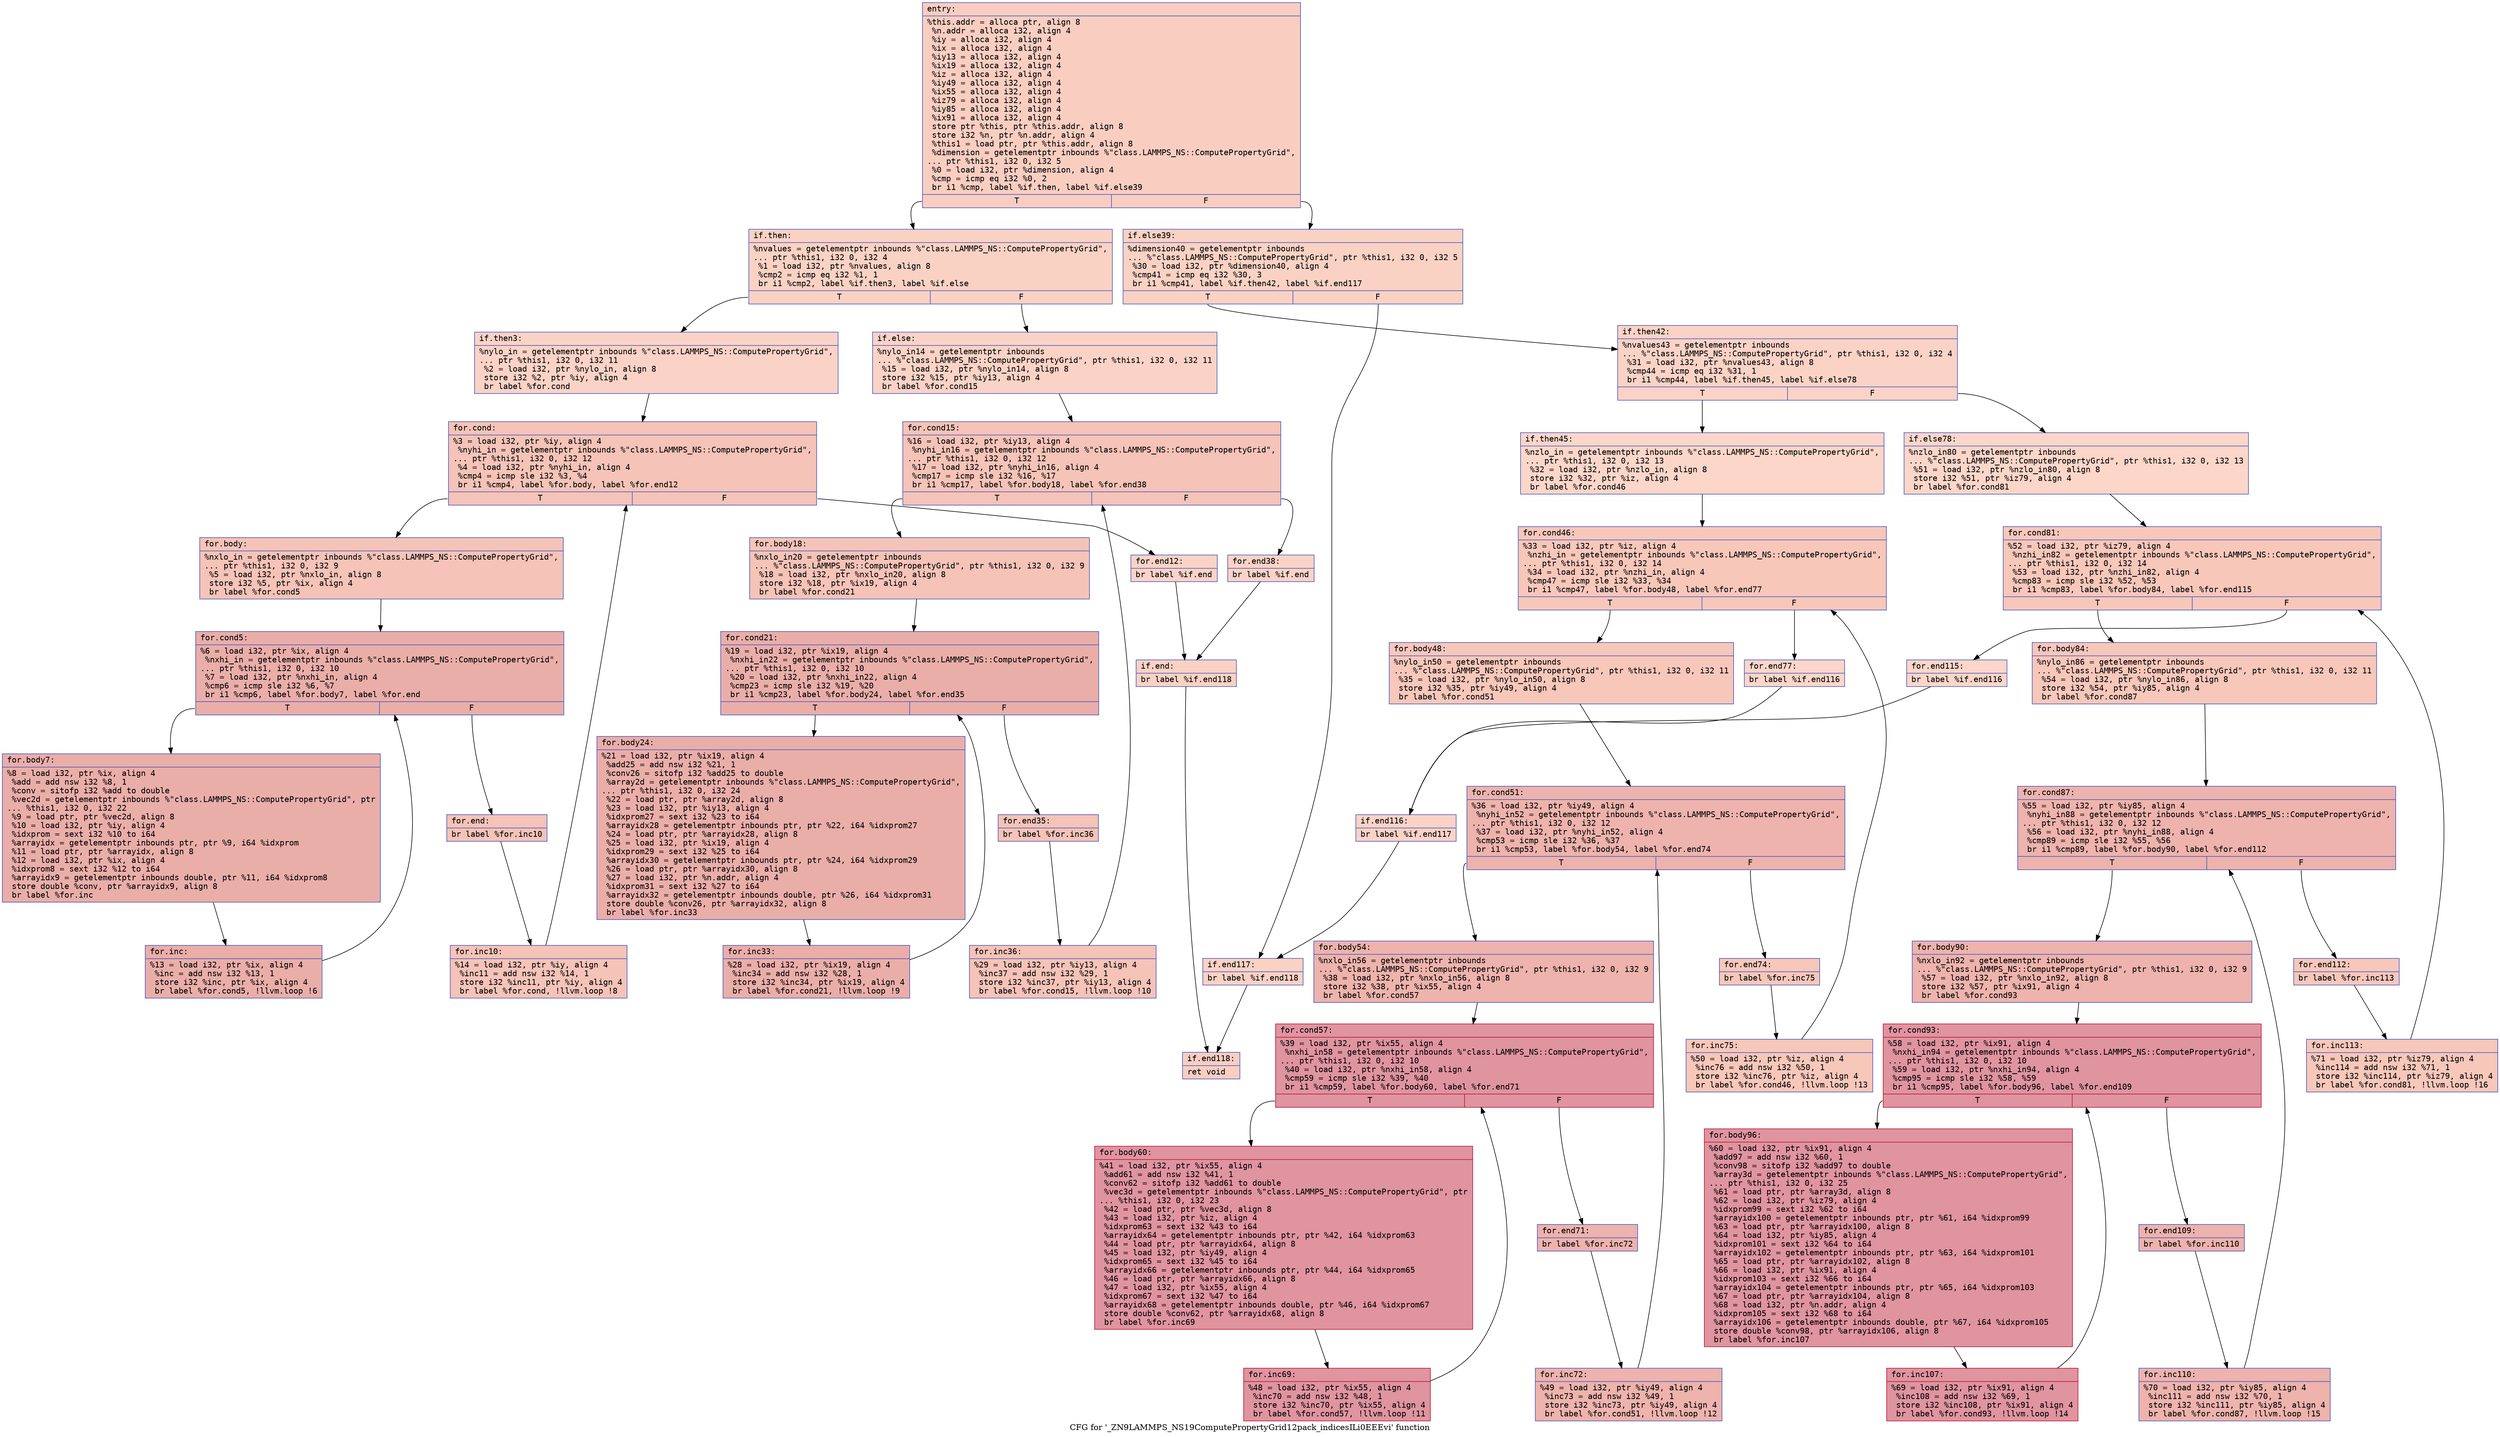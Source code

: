 digraph "CFG for '_ZN9LAMMPS_NS19ComputePropertyGrid12pack_indicesILi0EEEvi' function" {
	label="CFG for '_ZN9LAMMPS_NS19ComputePropertyGrid12pack_indicesILi0EEEvi' function";

	Node0x559142a86af0 [shape=record,color="#3d50c3ff", style=filled, fillcolor="#f2907270" fontname="Courier",label="{entry:\l|  %this.addr = alloca ptr, align 8\l  %n.addr = alloca i32, align 4\l  %iy = alloca i32, align 4\l  %ix = alloca i32, align 4\l  %iy13 = alloca i32, align 4\l  %ix19 = alloca i32, align 4\l  %iz = alloca i32, align 4\l  %iy49 = alloca i32, align 4\l  %ix55 = alloca i32, align 4\l  %iz79 = alloca i32, align 4\l  %iy85 = alloca i32, align 4\l  %ix91 = alloca i32, align 4\l  store ptr %this, ptr %this.addr, align 8\l  store i32 %n, ptr %n.addr, align 4\l  %this1 = load ptr, ptr %this.addr, align 8\l  %dimension = getelementptr inbounds %\"class.LAMMPS_NS::ComputePropertyGrid\",\l... ptr %this1, i32 0, i32 5\l  %0 = load i32, ptr %dimension, align 4\l  %cmp = icmp eq i32 %0, 2\l  br i1 %cmp, label %if.then, label %if.else39\l|{<s0>T|<s1>F}}"];
	Node0x559142a86af0:s0 -> Node0x559142a86b60[tooltip="entry -> if.then\nProbability 50.00%" ];
	Node0x559142a86af0:s1 -> Node0x559142a8d300[tooltip="entry -> if.else39\nProbability 50.00%" ];
	Node0x559142a86b60 [shape=record,color="#3d50c3ff", style=filled, fillcolor="#f4987a70" fontname="Courier",label="{if.then:\l|  %nvalues = getelementptr inbounds %\"class.LAMMPS_NS::ComputePropertyGrid\",\l... ptr %this1, i32 0, i32 4\l  %1 = load i32, ptr %nvalues, align 8\l  %cmp2 = icmp eq i32 %1, 1\l  br i1 %cmp2, label %if.then3, label %if.else\l|{<s0>T|<s1>F}}"];
	Node0x559142a86b60:s0 -> Node0x559142a8d640[tooltip="if.then -> if.then3\nProbability 50.00%" ];
	Node0x559142a86b60:s1 -> Node0x559142a8d6c0[tooltip="if.then -> if.else\nProbability 50.00%" ];
	Node0x559142a8d640 [shape=record,color="#3d50c3ff", style=filled, fillcolor="#f59c7d70" fontname="Courier",label="{if.then3:\l|  %nylo_in = getelementptr inbounds %\"class.LAMMPS_NS::ComputePropertyGrid\",\l... ptr %this1, i32 0, i32 11\l  %2 = load i32, ptr %nylo_in, align 8\l  store i32 %2, ptr %iy, align 4\l  br label %for.cond\l}"];
	Node0x559142a8d640 -> Node0x559142a8cd20[tooltip="if.then3 -> for.cond\nProbability 100.00%" ];
	Node0x559142a8cd20 [shape=record,color="#3d50c3ff", style=filled, fillcolor="#e8765c70" fontname="Courier",label="{for.cond:\l|  %3 = load i32, ptr %iy, align 4\l  %nyhi_in = getelementptr inbounds %\"class.LAMMPS_NS::ComputePropertyGrid\",\l... ptr %this1, i32 0, i32 12\l  %4 = load i32, ptr %nyhi_in, align 4\l  %cmp4 = icmp sle i32 %3, %4\l  br i1 %cmp4, label %for.body, label %for.end12\l|{<s0>T|<s1>F}}"];
	Node0x559142a8cd20:s0 -> Node0x559142a8dee0[tooltip="for.cond -> for.body\nProbability 96.88%" ];
	Node0x559142a8cd20:s1 -> Node0x559142a8df60[tooltip="for.cond -> for.end12\nProbability 3.12%" ];
	Node0x559142a8dee0 [shape=record,color="#3d50c3ff", style=filled, fillcolor="#e8765c70" fontname="Courier",label="{for.body:\l|  %nxlo_in = getelementptr inbounds %\"class.LAMMPS_NS::ComputePropertyGrid\",\l... ptr %this1, i32 0, i32 9\l  %5 = load i32, ptr %nxlo_in, align 8\l  store i32 %5, ptr %ix, align 4\l  br label %for.cond5\l}"];
	Node0x559142a8dee0 -> Node0x559142a8e290[tooltip="for.body -> for.cond5\nProbability 100.00%" ];
	Node0x559142a8e290 [shape=record,color="#3d50c3ff", style=filled, fillcolor="#d0473d70" fontname="Courier",label="{for.cond5:\l|  %6 = load i32, ptr %ix, align 4\l  %nxhi_in = getelementptr inbounds %\"class.LAMMPS_NS::ComputePropertyGrid\",\l... ptr %this1, i32 0, i32 10\l  %7 = load i32, ptr %nxhi_in, align 4\l  %cmp6 = icmp sle i32 %6, %7\l  br i1 %cmp6, label %for.body7, label %for.end\l|{<s0>T|<s1>F}}"];
	Node0x559142a8e290:s0 -> Node0x559142a8e610[tooltip="for.cond5 -> for.body7\nProbability 96.88%" ];
	Node0x559142a8e290:s1 -> Node0x559142a8e690[tooltip="for.cond5 -> for.end\nProbability 3.12%" ];
	Node0x559142a8e610 [shape=record,color="#3d50c3ff", style=filled, fillcolor="#d0473d70" fontname="Courier",label="{for.body7:\l|  %8 = load i32, ptr %ix, align 4\l  %add = add nsw i32 %8, 1\l  %conv = sitofp i32 %add to double\l  %vec2d = getelementptr inbounds %\"class.LAMMPS_NS::ComputePropertyGrid\", ptr\l... %this1, i32 0, i32 22\l  %9 = load ptr, ptr %vec2d, align 8\l  %10 = load i32, ptr %iy, align 4\l  %idxprom = sext i32 %10 to i64\l  %arrayidx = getelementptr inbounds ptr, ptr %9, i64 %idxprom\l  %11 = load ptr, ptr %arrayidx, align 8\l  %12 = load i32, ptr %ix, align 4\l  %idxprom8 = sext i32 %12 to i64\l  %arrayidx9 = getelementptr inbounds double, ptr %11, i64 %idxprom8\l  store double %conv, ptr %arrayidx9, align 8\l  br label %for.inc\l}"];
	Node0x559142a8e610 -> Node0x559142a8efc0[tooltip="for.body7 -> for.inc\nProbability 100.00%" ];
	Node0x559142a8efc0 [shape=record,color="#3d50c3ff", style=filled, fillcolor="#d0473d70" fontname="Courier",label="{for.inc:\l|  %13 = load i32, ptr %ix, align 4\l  %inc = add nsw i32 %13, 1\l  store i32 %inc, ptr %ix, align 4\l  br label %for.cond5, !llvm.loop !6\l}"];
	Node0x559142a8efc0 -> Node0x559142a8e290[tooltip="for.inc -> for.cond5\nProbability 100.00%" ];
	Node0x559142a8e690 [shape=record,color="#3d50c3ff", style=filled, fillcolor="#e8765c70" fontname="Courier",label="{for.end:\l|  br label %for.inc10\l}"];
	Node0x559142a8e690 -> Node0x559142a8f430[tooltip="for.end -> for.inc10\nProbability 100.00%" ];
	Node0x559142a8f430 [shape=record,color="#3d50c3ff", style=filled, fillcolor="#e8765c70" fontname="Courier",label="{for.inc10:\l|  %14 = load i32, ptr %iy, align 4\l  %inc11 = add nsw i32 %14, 1\l  store i32 %inc11, ptr %iy, align 4\l  br label %for.cond, !llvm.loop !8\l}"];
	Node0x559142a8f430 -> Node0x559142a8cd20[tooltip="for.inc10 -> for.cond\nProbability 100.00%" ];
	Node0x559142a8df60 [shape=record,color="#3d50c3ff", style=filled, fillcolor="#f59c7d70" fontname="Courier",label="{for.end12:\l|  br label %if.end\l}"];
	Node0x559142a8df60 -> Node0x559142a8f8b0[tooltip="for.end12 -> if.end\nProbability 100.00%" ];
	Node0x559142a8d6c0 [shape=record,color="#3d50c3ff", style=filled, fillcolor="#f59c7d70" fontname="Courier",label="{if.else:\l|  %nylo_in14 = getelementptr inbounds\l... %\"class.LAMMPS_NS::ComputePropertyGrid\", ptr %this1, i32 0, i32 11\l  %15 = load i32, ptr %nylo_in14, align 8\l  store i32 %15, ptr %iy13, align 4\l  br label %for.cond15\l}"];
	Node0x559142a8d6c0 -> Node0x559142a5bb90[tooltip="if.else -> for.cond15\nProbability 100.00%" ];
	Node0x559142a5bb90 [shape=record,color="#3d50c3ff", style=filled, fillcolor="#e8765c70" fontname="Courier",label="{for.cond15:\l|  %16 = load i32, ptr %iy13, align 4\l  %nyhi_in16 = getelementptr inbounds %\"class.LAMMPS_NS::ComputePropertyGrid\",\l... ptr %this1, i32 0, i32 12\l  %17 = load i32, ptr %nyhi_in16, align 4\l  %cmp17 = icmp sle i32 %16, %17\l  br i1 %cmp17, label %for.body18, label %for.end38\l|{<s0>T|<s1>F}}"];
	Node0x559142a5bb90:s0 -> Node0x559142a90500[tooltip="for.cond15 -> for.body18\nProbability 96.88%" ];
	Node0x559142a5bb90:s1 -> Node0x559142a90580[tooltip="for.cond15 -> for.end38\nProbability 3.12%" ];
	Node0x559142a90500 [shape=record,color="#3d50c3ff", style=filled, fillcolor="#e8765c70" fontname="Courier",label="{for.body18:\l|  %nxlo_in20 = getelementptr inbounds\l... %\"class.LAMMPS_NS::ComputePropertyGrid\", ptr %this1, i32 0, i32 9\l  %18 = load i32, ptr %nxlo_in20, align 8\l  store i32 %18, ptr %ix19, align 4\l  br label %for.cond21\l}"];
	Node0x559142a90500 -> Node0x559142a908c0[tooltip="for.body18 -> for.cond21\nProbability 100.00%" ];
	Node0x559142a908c0 [shape=record,color="#3d50c3ff", style=filled, fillcolor="#d0473d70" fontname="Courier",label="{for.cond21:\l|  %19 = load i32, ptr %ix19, align 4\l  %nxhi_in22 = getelementptr inbounds %\"class.LAMMPS_NS::ComputePropertyGrid\",\l... ptr %this1, i32 0, i32 10\l  %20 = load i32, ptr %nxhi_in22, align 4\l  %cmp23 = icmp sle i32 %19, %20\l  br i1 %cmp23, label %for.body24, label %for.end35\l|{<s0>T|<s1>F}}"];
	Node0x559142a908c0:s0 -> Node0x559142a90c50[tooltip="for.cond21 -> for.body24\nProbability 96.88%" ];
	Node0x559142a908c0:s1 -> Node0x559142a90cd0[tooltip="for.cond21 -> for.end35\nProbability 3.12%" ];
	Node0x559142a90c50 [shape=record,color="#3d50c3ff", style=filled, fillcolor="#d0473d70" fontname="Courier",label="{for.body24:\l|  %21 = load i32, ptr %ix19, align 4\l  %add25 = add nsw i32 %21, 1\l  %conv26 = sitofp i32 %add25 to double\l  %array2d = getelementptr inbounds %\"class.LAMMPS_NS::ComputePropertyGrid\",\l... ptr %this1, i32 0, i32 24\l  %22 = load ptr, ptr %array2d, align 8\l  %23 = load i32, ptr %iy13, align 4\l  %idxprom27 = sext i32 %23 to i64\l  %arrayidx28 = getelementptr inbounds ptr, ptr %22, i64 %idxprom27\l  %24 = load ptr, ptr %arrayidx28, align 8\l  %25 = load i32, ptr %ix19, align 4\l  %idxprom29 = sext i32 %25 to i64\l  %arrayidx30 = getelementptr inbounds ptr, ptr %24, i64 %idxprom29\l  %26 = load ptr, ptr %arrayidx30, align 8\l  %27 = load i32, ptr %n.addr, align 4\l  %idxprom31 = sext i32 %27 to i64\l  %arrayidx32 = getelementptr inbounds double, ptr %26, i64 %idxprom31\l  store double %conv26, ptr %arrayidx32, align 8\l  br label %for.inc33\l}"];
	Node0x559142a90c50 -> Node0x559142a91890[tooltip="for.body24 -> for.inc33\nProbability 100.00%" ];
	Node0x559142a91890 [shape=record,color="#3d50c3ff", style=filled, fillcolor="#d0473d70" fontname="Courier",label="{for.inc33:\l|  %28 = load i32, ptr %ix19, align 4\l  %inc34 = add nsw i32 %28, 1\l  store i32 %inc34, ptr %ix19, align 4\l  br label %for.cond21, !llvm.loop !9\l}"];
	Node0x559142a91890 -> Node0x559142a908c0[tooltip="for.inc33 -> for.cond21\nProbability 100.00%" ];
	Node0x559142a90cd0 [shape=record,color="#3d50c3ff", style=filled, fillcolor="#e8765c70" fontname="Courier",label="{for.end35:\l|  br label %for.inc36\l}"];
	Node0x559142a90cd0 -> Node0x559142a91d10[tooltip="for.end35 -> for.inc36\nProbability 100.00%" ];
	Node0x559142a91d10 [shape=record,color="#3d50c3ff", style=filled, fillcolor="#e8765c70" fontname="Courier",label="{for.inc36:\l|  %29 = load i32, ptr %iy13, align 4\l  %inc37 = add nsw i32 %29, 1\l  store i32 %inc37, ptr %iy13, align 4\l  br label %for.cond15, !llvm.loop !10\l}"];
	Node0x559142a91d10 -> Node0x559142a5bb90[tooltip="for.inc36 -> for.cond15\nProbability 100.00%" ];
	Node0x559142a90580 [shape=record,color="#3d50c3ff", style=filled, fillcolor="#f59c7d70" fontname="Courier",label="{for.end38:\l|  br label %if.end\l}"];
	Node0x559142a90580 -> Node0x559142a8f8b0[tooltip="for.end38 -> if.end\nProbability 100.00%" ];
	Node0x559142a8f8b0 [shape=record,color="#3d50c3ff", style=filled, fillcolor="#f4987a70" fontname="Courier",label="{if.end:\l|  br label %if.end118\l}"];
	Node0x559142a8f8b0 -> Node0x559142a92200[tooltip="if.end -> if.end118\nProbability 100.00%" ];
	Node0x559142a8d300 [shape=record,color="#3d50c3ff", style=filled, fillcolor="#f4987a70" fontname="Courier",label="{if.else39:\l|  %dimension40 = getelementptr inbounds\l... %\"class.LAMMPS_NS::ComputePropertyGrid\", ptr %this1, i32 0, i32 5\l  %30 = load i32, ptr %dimension40, align 4\l  %cmp41 = icmp eq i32 %30, 3\l  br i1 %cmp41, label %if.then42, label %if.end117\l|{<s0>T|<s1>F}}"];
	Node0x559142a8d300:s0 -> Node0x559142a92510[tooltip="if.else39 -> if.then42\nProbability 50.00%" ];
	Node0x559142a8d300:s1 -> Node0x559142a92590[tooltip="if.else39 -> if.end117\nProbability 50.00%" ];
	Node0x559142a92510 [shape=record,color="#3d50c3ff", style=filled, fillcolor="#f59c7d70" fontname="Courier",label="{if.then42:\l|  %nvalues43 = getelementptr inbounds\l... %\"class.LAMMPS_NS::ComputePropertyGrid\", ptr %this1, i32 0, i32 4\l  %31 = load i32, ptr %nvalues43, align 8\l  %cmp44 = icmp eq i32 %31, 1\l  br i1 %cmp44, label %if.then45, label %if.else78\l|{<s0>T|<s1>F}}"];
	Node0x559142a92510:s0 -> Node0x559142a928e0[tooltip="if.then42 -> if.then45\nProbability 50.00%" ];
	Node0x559142a92510:s1 -> Node0x559142a92960[tooltip="if.then42 -> if.else78\nProbability 50.00%" ];
	Node0x559142a928e0 [shape=record,color="#3d50c3ff", style=filled, fillcolor="#f6a38570" fontname="Courier",label="{if.then45:\l|  %nzlo_in = getelementptr inbounds %\"class.LAMMPS_NS::ComputePropertyGrid\",\l... ptr %this1, i32 0, i32 13\l  %32 = load i32, ptr %nzlo_in, align 8\l  store i32 %32, ptr %iz, align 4\l  br label %for.cond46\l}"];
	Node0x559142a928e0 -> Node0x559142a92c90[tooltip="if.then45 -> for.cond46\nProbability 100.00%" ];
	Node0x559142a92c90 [shape=record,color="#3d50c3ff", style=filled, fillcolor="#ec7f6370" fontname="Courier",label="{for.cond46:\l|  %33 = load i32, ptr %iz, align 4\l  %nzhi_in = getelementptr inbounds %\"class.LAMMPS_NS::ComputePropertyGrid\",\l... ptr %this1, i32 0, i32 14\l  %34 = load i32, ptr %nzhi_in, align 4\l  %cmp47 = icmp sle i32 %33, %34\l  br i1 %cmp47, label %for.body48, label %for.end77\l|{<s0>T|<s1>F}}"];
	Node0x559142a92c90:s0 -> Node0x559142a93010[tooltip="for.cond46 -> for.body48\nProbability 96.88%" ];
	Node0x559142a92c90:s1 -> Node0x559142a93090[tooltip="for.cond46 -> for.end77\nProbability 3.12%" ];
	Node0x559142a93010 [shape=record,color="#3d50c3ff", style=filled, fillcolor="#ec7f6370" fontname="Courier",label="{for.body48:\l|  %nylo_in50 = getelementptr inbounds\l... %\"class.LAMMPS_NS::ComputePropertyGrid\", ptr %this1, i32 0, i32 11\l  %35 = load i32, ptr %nylo_in50, align 8\l  store i32 %35, ptr %iy49, align 4\l  br label %for.cond51\l}"];
	Node0x559142a93010 -> Node0x559142a933d0[tooltip="for.body48 -> for.cond51\nProbability 100.00%" ];
	Node0x559142a933d0 [shape=record,color="#3d50c3ff", style=filled, fillcolor="#d6524470" fontname="Courier",label="{for.cond51:\l|  %36 = load i32, ptr %iy49, align 4\l  %nyhi_in52 = getelementptr inbounds %\"class.LAMMPS_NS::ComputePropertyGrid\",\l... ptr %this1, i32 0, i32 12\l  %37 = load i32, ptr %nyhi_in52, align 4\l  %cmp53 = icmp sle i32 %36, %37\l  br i1 %cmp53, label %for.body54, label %for.end74\l|{<s0>T|<s1>F}}"];
	Node0x559142a933d0:s0 -> Node0x559142a93760[tooltip="for.cond51 -> for.body54\nProbability 96.88%" ];
	Node0x559142a933d0:s1 -> Node0x559142a937e0[tooltip="for.cond51 -> for.end74\nProbability 3.12%" ];
	Node0x559142a93760 [shape=record,color="#3d50c3ff", style=filled, fillcolor="#d6524470" fontname="Courier",label="{for.body54:\l|  %nxlo_in56 = getelementptr inbounds\l... %\"class.LAMMPS_NS::ComputePropertyGrid\", ptr %this1, i32 0, i32 9\l  %38 = load i32, ptr %nxlo_in56, align 8\l  store i32 %38, ptr %ix55, align 4\l  br label %for.cond57\l}"];
	Node0x559142a93760 -> Node0x559142a93b80[tooltip="for.body54 -> for.cond57\nProbability 100.00%" ];
	Node0x559142a93b80 [shape=record,color="#b70d28ff", style=filled, fillcolor="#b70d2870" fontname="Courier",label="{for.cond57:\l|  %39 = load i32, ptr %ix55, align 4\l  %nxhi_in58 = getelementptr inbounds %\"class.LAMMPS_NS::ComputePropertyGrid\",\l... ptr %this1, i32 0, i32 10\l  %40 = load i32, ptr %nxhi_in58, align 4\l  %cmp59 = icmp sle i32 %39, %40\l  br i1 %cmp59, label %for.body60, label %for.end71\l|{<s0>T|<s1>F}}"];
	Node0x559142a93b80:s0 -> Node0x559142a8fbb0[tooltip="for.cond57 -> for.body60\nProbability 96.88%" ];
	Node0x559142a93b80:s1 -> Node0x559142a8fc30[tooltip="for.cond57 -> for.end71\nProbability 3.12%" ];
	Node0x559142a8fbb0 [shape=record,color="#b70d28ff", style=filled, fillcolor="#b70d2870" fontname="Courier",label="{for.body60:\l|  %41 = load i32, ptr %ix55, align 4\l  %add61 = add nsw i32 %41, 1\l  %conv62 = sitofp i32 %add61 to double\l  %vec3d = getelementptr inbounds %\"class.LAMMPS_NS::ComputePropertyGrid\", ptr\l... %this1, i32 0, i32 23\l  %42 = load ptr, ptr %vec3d, align 8\l  %43 = load i32, ptr %iz, align 4\l  %idxprom63 = sext i32 %43 to i64\l  %arrayidx64 = getelementptr inbounds ptr, ptr %42, i64 %idxprom63\l  %44 = load ptr, ptr %arrayidx64, align 8\l  %45 = load i32, ptr %iy49, align 4\l  %idxprom65 = sext i32 %45 to i64\l  %arrayidx66 = getelementptr inbounds ptr, ptr %44, i64 %idxprom65\l  %46 = load ptr, ptr %arrayidx66, align 8\l  %47 = load i32, ptr %ix55, align 4\l  %idxprom67 = sext i32 %47 to i64\l  %arrayidx68 = getelementptr inbounds double, ptr %46, i64 %idxprom67\l  store double %conv62, ptr %arrayidx68, align 8\l  br label %for.inc69\l}"];
	Node0x559142a8fbb0 -> Node0x559142a959d0[tooltip="for.body60 -> for.inc69\nProbability 100.00%" ];
	Node0x559142a959d0 [shape=record,color="#b70d28ff", style=filled, fillcolor="#b70d2870" fontname="Courier",label="{for.inc69:\l|  %48 = load i32, ptr %ix55, align 4\l  %inc70 = add nsw i32 %48, 1\l  store i32 %inc70, ptr %ix55, align 4\l  br label %for.cond57, !llvm.loop !11\l}"];
	Node0x559142a959d0 -> Node0x559142a93b80[tooltip="for.inc69 -> for.cond57\nProbability 100.00%" ];
	Node0x559142a8fc30 [shape=record,color="#3d50c3ff", style=filled, fillcolor="#d6524470" fontname="Courier",label="{for.end71:\l|  br label %for.inc72\l}"];
	Node0x559142a8fc30 -> Node0x559142a95e50[tooltip="for.end71 -> for.inc72\nProbability 100.00%" ];
	Node0x559142a95e50 [shape=record,color="#3d50c3ff", style=filled, fillcolor="#d6524470" fontname="Courier",label="{for.inc72:\l|  %49 = load i32, ptr %iy49, align 4\l  %inc73 = add nsw i32 %49, 1\l  store i32 %inc73, ptr %iy49, align 4\l  br label %for.cond51, !llvm.loop !12\l}"];
	Node0x559142a95e50 -> Node0x559142a933d0[tooltip="for.inc72 -> for.cond51\nProbability 100.00%" ];
	Node0x559142a937e0 [shape=record,color="#3d50c3ff", style=filled, fillcolor="#ec7f6370" fontname="Courier",label="{for.end74:\l|  br label %for.inc75\l}"];
	Node0x559142a937e0 -> Node0x559142a962d0[tooltip="for.end74 -> for.inc75\nProbability 100.00%" ];
	Node0x559142a962d0 [shape=record,color="#3d50c3ff", style=filled, fillcolor="#ec7f6370" fontname="Courier",label="{for.inc75:\l|  %50 = load i32, ptr %iz, align 4\l  %inc76 = add nsw i32 %50, 1\l  store i32 %inc76, ptr %iz, align 4\l  br label %for.cond46, !llvm.loop !13\l}"];
	Node0x559142a962d0 -> Node0x559142a92c90[tooltip="for.inc75 -> for.cond46\nProbability 100.00%" ];
	Node0x559142a93090 [shape=record,color="#3d50c3ff", style=filled, fillcolor="#f6a38570" fontname="Courier",label="{for.end77:\l|  br label %if.end116\l}"];
	Node0x559142a93090 -> Node0x559142a96750[tooltip="for.end77 -> if.end116\nProbability 100.00%" ];
	Node0x559142a92960 [shape=record,color="#3d50c3ff", style=filled, fillcolor="#f6a38570" fontname="Courier",label="{if.else78:\l|  %nzlo_in80 = getelementptr inbounds\l... %\"class.LAMMPS_NS::ComputePropertyGrid\", ptr %this1, i32 0, i32 13\l  %51 = load i32, ptr %nzlo_in80, align 8\l  store i32 %51, ptr %iz79, align 4\l  br label %for.cond81\l}"];
	Node0x559142a92960 -> Node0x559142a96a50[tooltip="if.else78 -> for.cond81\nProbability 100.00%" ];
	Node0x559142a96a50 [shape=record,color="#3d50c3ff", style=filled, fillcolor="#ec7f6370" fontname="Courier",label="{for.cond81:\l|  %52 = load i32, ptr %iz79, align 4\l  %nzhi_in82 = getelementptr inbounds %\"class.LAMMPS_NS::ComputePropertyGrid\",\l... ptr %this1, i32 0, i32 14\l  %53 = load i32, ptr %nzhi_in82, align 4\l  %cmp83 = icmp sle i32 %52, %53\l  br i1 %cmp83, label %for.body84, label %for.end115\l|{<s0>T|<s1>F}}"];
	Node0x559142a96a50:s0 -> Node0x559142a96de0[tooltip="for.cond81 -> for.body84\nProbability 96.88%" ];
	Node0x559142a96a50:s1 -> Node0x559142a96e60[tooltip="for.cond81 -> for.end115\nProbability 3.12%" ];
	Node0x559142a96de0 [shape=record,color="#3d50c3ff", style=filled, fillcolor="#ec7f6370" fontname="Courier",label="{for.body84:\l|  %nylo_in86 = getelementptr inbounds\l... %\"class.LAMMPS_NS::ComputePropertyGrid\", ptr %this1, i32 0, i32 11\l  %54 = load i32, ptr %nylo_in86, align 8\l  store i32 %54, ptr %iy85, align 4\l  br label %for.cond87\l}"];
	Node0x559142a96de0 -> Node0x559142a971a0[tooltip="for.body84 -> for.cond87\nProbability 100.00%" ];
	Node0x559142a971a0 [shape=record,color="#3d50c3ff", style=filled, fillcolor="#d6524470" fontname="Courier",label="{for.cond87:\l|  %55 = load i32, ptr %iy85, align 4\l  %nyhi_in88 = getelementptr inbounds %\"class.LAMMPS_NS::ComputePropertyGrid\",\l... ptr %this1, i32 0, i32 12\l  %56 = load i32, ptr %nyhi_in88, align 4\l  %cmp89 = icmp sle i32 %55, %56\l  br i1 %cmp89, label %for.body90, label %for.end112\l|{<s0>T|<s1>F}}"];
	Node0x559142a971a0:s0 -> Node0x559142a97530[tooltip="for.cond87 -> for.body90\nProbability 96.88%" ];
	Node0x559142a971a0:s1 -> Node0x559142a975b0[tooltip="for.cond87 -> for.end112\nProbability 3.12%" ];
	Node0x559142a97530 [shape=record,color="#3d50c3ff", style=filled, fillcolor="#d6524470" fontname="Courier",label="{for.body90:\l|  %nxlo_in92 = getelementptr inbounds\l... %\"class.LAMMPS_NS::ComputePropertyGrid\", ptr %this1, i32 0, i32 9\l  %57 = load i32, ptr %nxlo_in92, align 8\l  store i32 %57, ptr %ix91, align 4\l  br label %for.cond93\l}"];
	Node0x559142a97530 -> Node0x559142a978f0[tooltip="for.body90 -> for.cond93\nProbability 100.00%" ];
	Node0x559142a978f0 [shape=record,color="#b70d28ff", style=filled, fillcolor="#b70d2870" fontname="Courier",label="{for.cond93:\l|  %58 = load i32, ptr %ix91, align 4\l  %nxhi_in94 = getelementptr inbounds %\"class.LAMMPS_NS::ComputePropertyGrid\",\l... ptr %this1, i32 0, i32 10\l  %59 = load i32, ptr %nxhi_in94, align 4\l  %cmp95 = icmp sle i32 %58, %59\l  br i1 %cmp95, label %for.body96, label %for.end109\l|{<s0>T|<s1>F}}"];
	Node0x559142a978f0:s0 -> Node0x559142a97c80[tooltip="for.cond93 -> for.body96\nProbability 96.88%" ];
	Node0x559142a978f0:s1 -> Node0x559142a97d00[tooltip="for.cond93 -> for.end109\nProbability 3.12%" ];
	Node0x559142a97c80 [shape=record,color="#b70d28ff", style=filled, fillcolor="#b70d2870" fontname="Courier",label="{for.body96:\l|  %60 = load i32, ptr %ix91, align 4\l  %add97 = add nsw i32 %60, 1\l  %conv98 = sitofp i32 %add97 to double\l  %array3d = getelementptr inbounds %\"class.LAMMPS_NS::ComputePropertyGrid\",\l... ptr %this1, i32 0, i32 25\l  %61 = load ptr, ptr %array3d, align 8\l  %62 = load i32, ptr %iz79, align 4\l  %idxprom99 = sext i32 %62 to i64\l  %arrayidx100 = getelementptr inbounds ptr, ptr %61, i64 %idxprom99\l  %63 = load ptr, ptr %arrayidx100, align 8\l  %64 = load i32, ptr %iy85, align 4\l  %idxprom101 = sext i32 %64 to i64\l  %arrayidx102 = getelementptr inbounds ptr, ptr %63, i64 %idxprom101\l  %65 = load ptr, ptr %arrayidx102, align 8\l  %66 = load i32, ptr %ix91, align 4\l  %idxprom103 = sext i32 %66 to i64\l  %arrayidx104 = getelementptr inbounds ptr, ptr %65, i64 %idxprom103\l  %67 = load ptr, ptr %arrayidx104, align 8\l  %68 = load i32, ptr %n.addr, align 4\l  %idxprom105 = sext i32 %68 to i64\l  %arrayidx106 = getelementptr inbounds double, ptr %67, i64 %idxprom105\l  store double %conv98, ptr %arrayidx106, align 8\l  br label %for.inc107\l}"];
	Node0x559142a97c80 -> Node0x559142a752a0[tooltip="for.body96 -> for.inc107\nProbability 100.00%" ];
	Node0x559142a752a0 [shape=record,color="#b70d28ff", style=filled, fillcolor="#b70d2870" fontname="Courier",label="{for.inc107:\l|  %69 = load i32, ptr %ix91, align 4\l  %inc108 = add nsw i32 %69, 1\l  store i32 %inc108, ptr %ix91, align 4\l  br label %for.cond93, !llvm.loop !14\l}"];
	Node0x559142a752a0 -> Node0x559142a978f0[tooltip="for.inc107 -> for.cond93\nProbability 100.00%" ];
	Node0x559142a97d00 [shape=record,color="#3d50c3ff", style=filled, fillcolor="#d6524470" fontname="Courier",label="{for.end109:\l|  br label %for.inc110\l}"];
	Node0x559142a97d00 -> Node0x559142a75720[tooltip="for.end109 -> for.inc110\nProbability 100.00%" ];
	Node0x559142a75720 [shape=record,color="#3d50c3ff", style=filled, fillcolor="#d6524470" fontname="Courier",label="{for.inc110:\l|  %70 = load i32, ptr %iy85, align 4\l  %inc111 = add nsw i32 %70, 1\l  store i32 %inc111, ptr %iy85, align 4\l  br label %for.cond87, !llvm.loop !15\l}"];
	Node0x559142a75720 -> Node0x559142a971a0[tooltip="for.inc110 -> for.cond87\nProbability 100.00%" ];
	Node0x559142a975b0 [shape=record,color="#3d50c3ff", style=filled, fillcolor="#ec7f6370" fontname="Courier",label="{for.end112:\l|  br label %for.inc113\l}"];
	Node0x559142a975b0 -> Node0x559142a75ba0[tooltip="for.end112 -> for.inc113\nProbability 100.00%" ];
	Node0x559142a75ba0 [shape=record,color="#3d50c3ff", style=filled, fillcolor="#ec7f6370" fontname="Courier",label="{for.inc113:\l|  %71 = load i32, ptr %iz79, align 4\l  %inc114 = add nsw i32 %71, 1\l  store i32 %inc114, ptr %iz79, align 4\l  br label %for.cond81, !llvm.loop !16\l}"];
	Node0x559142a75ba0 -> Node0x559142a96a50[tooltip="for.inc113 -> for.cond81\nProbability 100.00%" ];
	Node0x559142a96e60 [shape=record,color="#3d50c3ff", style=filled, fillcolor="#f6a38570" fontname="Courier",label="{for.end115:\l|  br label %if.end116\l}"];
	Node0x559142a96e60 -> Node0x559142a96750[tooltip="for.end115 -> if.end116\nProbability 100.00%" ];
	Node0x559142a96750 [shape=record,color="#3d50c3ff", style=filled, fillcolor="#f59c7d70" fontname="Courier",label="{if.end116:\l|  br label %if.end117\l}"];
	Node0x559142a96750 -> Node0x559142a92590[tooltip="if.end116 -> if.end117\nProbability 100.00%" ];
	Node0x559142a92590 [shape=record,color="#3d50c3ff", style=filled, fillcolor="#f4987a70" fontname="Courier",label="{if.end117:\l|  br label %if.end118\l}"];
	Node0x559142a92590 -> Node0x559142a92200[tooltip="if.end117 -> if.end118\nProbability 100.00%" ];
	Node0x559142a92200 [shape=record,color="#3d50c3ff", style=filled, fillcolor="#f2907270" fontname="Courier",label="{if.end118:\l|  ret void\l}"];
}
